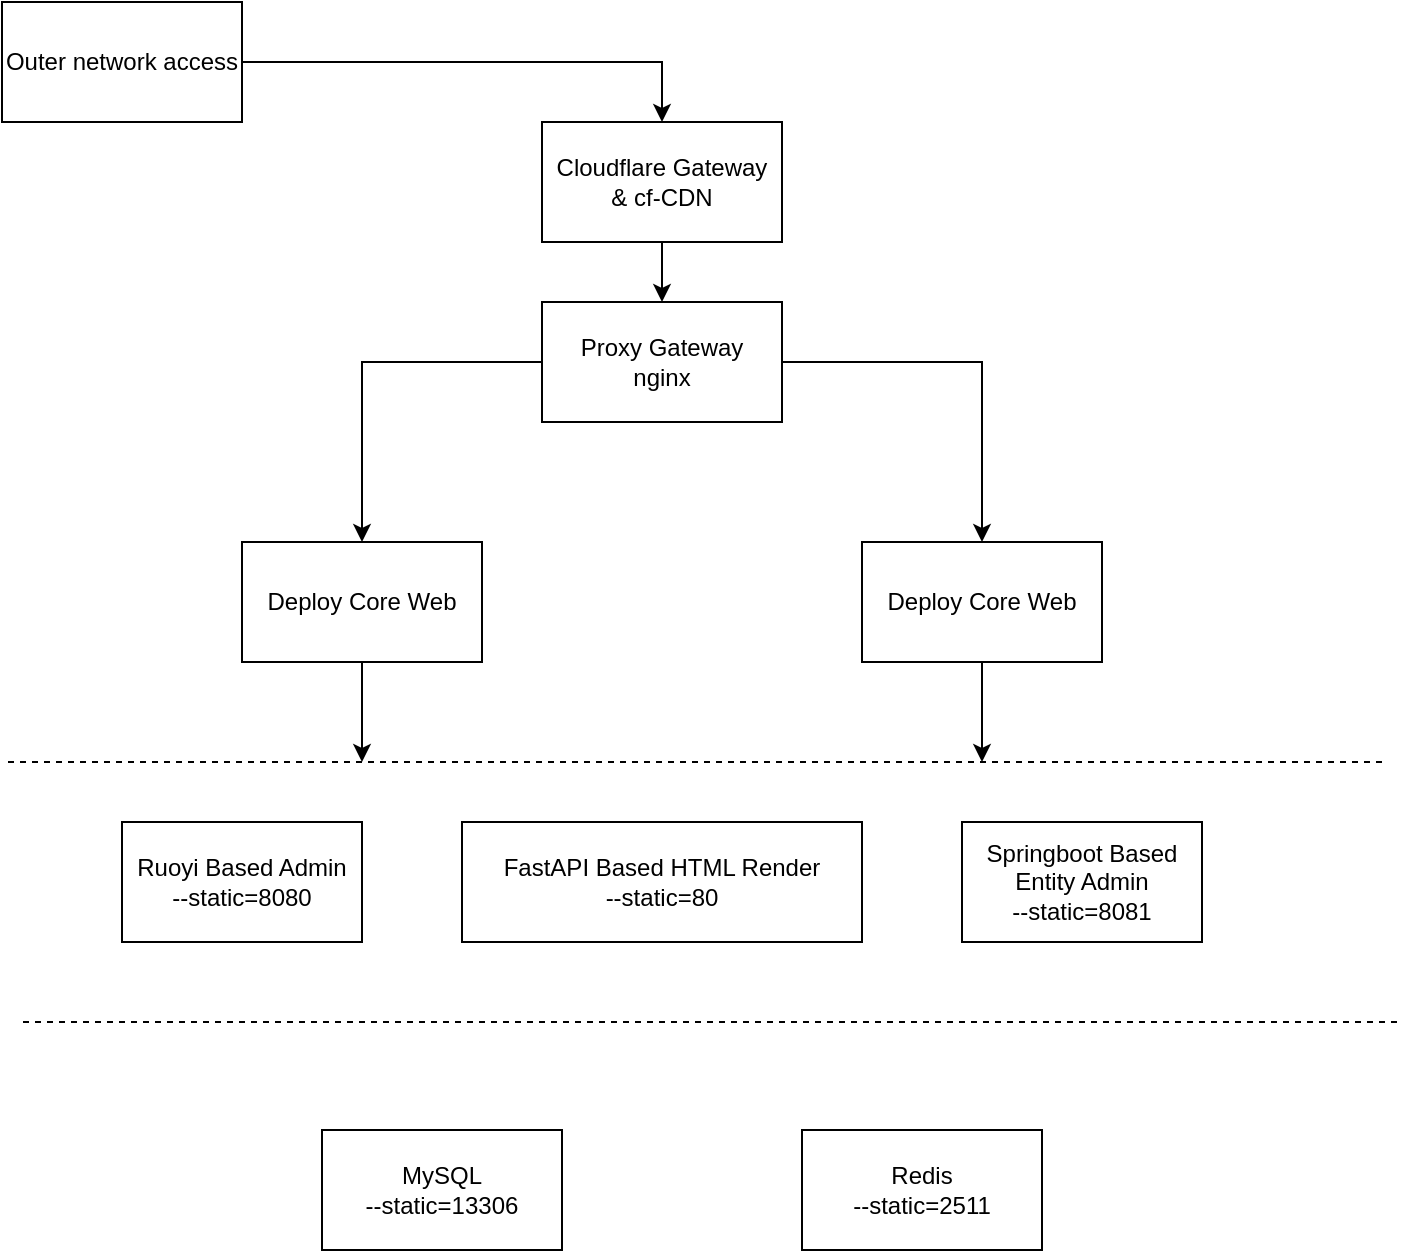 <mxfile version="12.2.4" pages="1"><diagram id="XYhGkZmksHUACSd01ZLj" name="第 1 页"><mxGraphModel dx="803" dy="564" grid="1" gridSize="10" guides="1" tooltips="1" connect="1" arrows="1" fold="1" page="1" pageScale="1" pageWidth="827" pageHeight="1169" math="0" shadow="0"><root><mxCell id="0"/><mxCell id="1" parent="0"/><mxCell id="xLNWIVTb4B_3ynPluJU2-1" style="edgeStyle=orthogonalEdgeStyle;rounded=0;orthogonalLoop=1;jettySize=auto;html=1;entryX=0.5;entryY=0;entryDx=0;entryDy=0;" parent="1" source="V98pgFRVsDxitNngA9wr-3" target="V98pgFRVsDxitNngA9wr-4" edge="1"><mxGeometry relative="1" as="geometry"/></mxCell><mxCell id="V98pgFRVsDxitNngA9wr-3" value="Outer network access" style="rounded=0;whiteSpace=wrap;html=1;" parent="1" vertex="1"><mxGeometry x="60" y="20" width="120" height="60" as="geometry"/></mxCell><mxCell id="3" value="" style="edgeStyle=orthogonalEdgeStyle;rounded=0;orthogonalLoop=1;jettySize=auto;html=1;" parent="1" source="V98pgFRVsDxitNngA9wr-4" target="2" edge="1"><mxGeometry relative="1" as="geometry"/></mxCell><mxCell id="V98pgFRVsDxitNngA9wr-4" value="Cloudflare Gateway&lt;br&gt;&amp;amp; cf-CDN" style="rounded=0;whiteSpace=wrap;html=1;" parent="1" vertex="1"><mxGeometry x="330" y="80" width="120" height="60" as="geometry"/></mxCell><mxCell id="13" style="edgeStyle=orthogonalEdgeStyle;rounded=0;orthogonalLoop=1;jettySize=auto;html=1;entryX=0.5;entryY=0;entryDx=0;entryDy=0;" parent="1" source="2" target="4" edge="1"><mxGeometry relative="1" as="geometry"/></mxCell><mxCell id="14" style="edgeStyle=orthogonalEdgeStyle;rounded=0;orthogonalLoop=1;jettySize=auto;html=1;entryX=0.5;entryY=0;entryDx=0;entryDy=0;" parent="1" source="2" target="5" edge="1"><mxGeometry relative="1" as="geometry"/></mxCell><mxCell id="2" value="Proxy Gateway&lt;br&gt;nginx" style="rounded=0;whiteSpace=wrap;html=1;" parent="1" vertex="1"><mxGeometry x="330" y="170" width="120" height="60" as="geometry"/></mxCell><mxCell id="15" style="edgeStyle=orthogonalEdgeStyle;rounded=0;orthogonalLoop=1;jettySize=auto;html=1;" parent="1" source="4" edge="1"><mxGeometry relative="1" as="geometry"><mxPoint x="240" y="400" as="targetPoint"/></mxGeometry></mxCell><mxCell id="4" value="Deploy Core Web" style="rounded=0;whiteSpace=wrap;html=1;" parent="1" vertex="1"><mxGeometry x="180" y="290" width="120" height="60" as="geometry"/></mxCell><mxCell id="16" style="edgeStyle=orthogonalEdgeStyle;rounded=0;orthogonalLoop=1;jettySize=auto;html=1;" parent="1" source="5" edge="1"><mxGeometry relative="1" as="geometry"><mxPoint x="550" y="400" as="targetPoint"/></mxGeometry></mxCell><mxCell id="5" value="Deploy Core Web" style="rounded=0;whiteSpace=wrap;html=1;" parent="1" vertex="1"><mxGeometry x="490" y="290" width="120" height="60" as="geometry"/></mxCell><mxCell id="6" value="Ruoyi Based Admin&lt;br&gt;--static=8080" style="rounded=0;whiteSpace=wrap;html=1;" parent="1" vertex="1"><mxGeometry x="120" y="430" width="120" height="60" as="geometry"/></mxCell><mxCell id="8" value="FastAPI Based HTML Render&lt;br&gt;--static=80" style="rounded=0;whiteSpace=wrap;html=1;" parent="1" vertex="1"><mxGeometry x="290" y="430" width="200" height="60" as="geometry"/></mxCell><mxCell id="9" value="Springboot Based Entity Admin&lt;br&gt;--static=8081" style="rounded=0;whiteSpace=wrap;html=1;" parent="1" vertex="1"><mxGeometry x="540" y="430" width="120" height="60" as="geometry"/></mxCell><mxCell id="12" value="" style="endArrow=none;dashed=1;html=1;" parent="1" edge="1"><mxGeometry width="50" height="50" relative="1" as="geometry"><mxPoint x="750" y="400" as="sourcePoint"/><mxPoint x="60" y="400" as="targetPoint"/></mxGeometry></mxCell><mxCell id="17" value="" style="endArrow=none;dashed=1;html=1;" parent="1" edge="1"><mxGeometry width="50" height="50" relative="1" as="geometry"><mxPoint x="757.5" y="530" as="sourcePoint"/><mxPoint x="67.5" y="530" as="targetPoint"/></mxGeometry></mxCell><mxCell id="18" value="MySQL&lt;br&gt;--static=13306" style="rounded=0;whiteSpace=wrap;html=1;" parent="1" vertex="1"><mxGeometry x="220" y="584" width="120" height="60" as="geometry"/></mxCell><mxCell id="19" value="Redis&lt;br&gt;--static=2511" style="rounded=0;whiteSpace=wrap;html=1;" parent="1" vertex="1"><mxGeometry x="460" y="584" width="120" height="60" as="geometry"/></mxCell></root></mxGraphModel></diagram></mxfile>